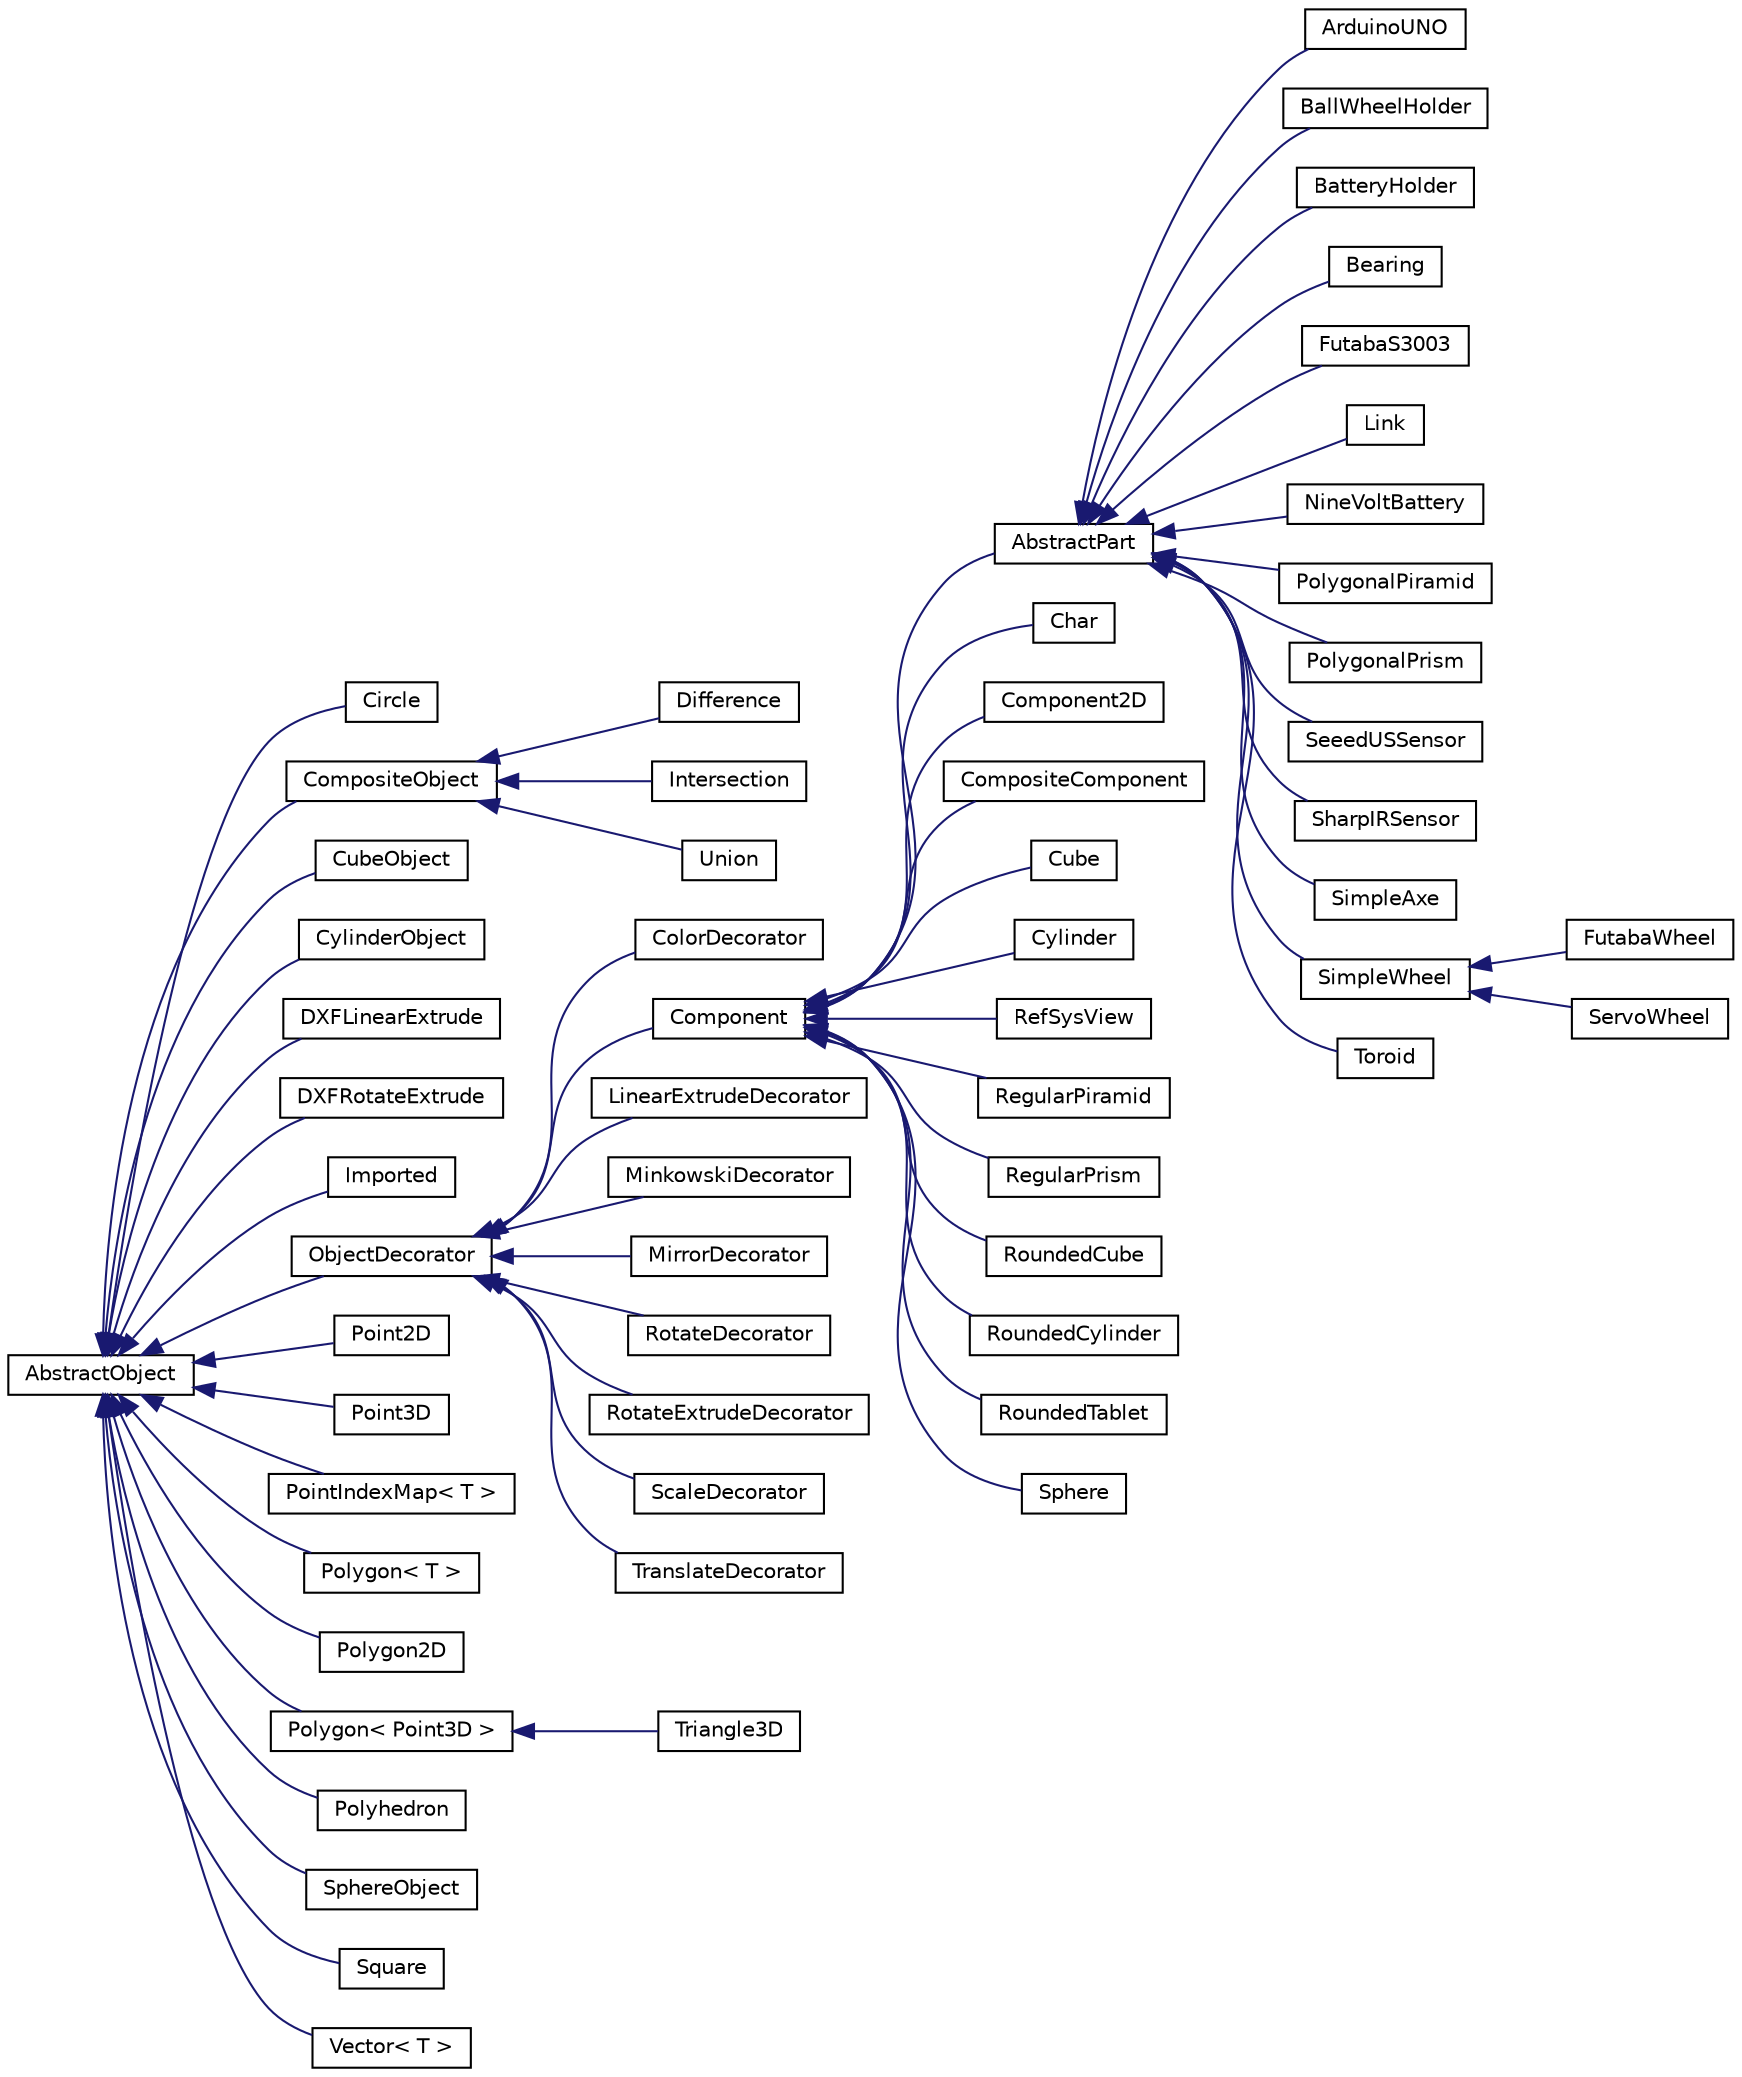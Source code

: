 digraph "Graphical Class Hierarchy"
{
  edge [fontname="Helvetica",fontsize="10",labelfontname="Helvetica",labelfontsize="10"];
  node [fontname="Helvetica",fontsize="10",shape=record];
  rankdir="LR";
  Node1 [label="AbstractObject",height=0.2,width=0.4,color="black", fillcolor="white", style="filled",URL="$classAbstractObject.html",tooltip="Abstract object interface."];
  Node1 -> Node2 [dir="back",color="midnightblue",fontsize="10",style="solid",fontname="Helvetica"];
  Node2 [label="Circle",height=0.2,width=0.4,color="black", fillcolor="white", style="filled",URL="$classCircle.html",tooltip="Circle primitive object."];
  Node1 -> Node3 [dir="back",color="midnightblue",fontsize="10",style="solid",fontname="Helvetica"];
  Node3 [label="CompositeObject",height=0.2,width=0.4,color="black", fillcolor="white", style="filled",URL="$classCompositeObject.html",tooltip="Composite object interface."];
  Node3 -> Node4 [dir="back",color="midnightblue",fontsize="10",style="solid",fontname="Helvetica"];
  Node4 [label="Difference",height=0.2,width=0.4,color="black", fillcolor="white", style="filled",URL="$classDifference.html",tooltip="Difference object."];
  Node3 -> Node5 [dir="back",color="midnightblue",fontsize="10",style="solid",fontname="Helvetica"];
  Node5 [label="Intersection",height=0.2,width=0.4,color="black", fillcolor="white", style="filled",URL="$classIntersection.html",tooltip="Intersection object."];
  Node3 -> Node6 [dir="back",color="midnightblue",fontsize="10",style="solid",fontname="Helvetica"];
  Node6 [label="Union",height=0.2,width=0.4,color="black", fillcolor="white", style="filled",URL="$classUnion.html",tooltip="Union object."];
  Node1 -> Node7 [dir="back",color="midnightblue",fontsize="10",style="solid",fontname="Helvetica"];
  Node7 [label="CubeObject",height=0.2,width=0.4,color="black", fillcolor="white", style="filled",URL="$classCubeObject.html",tooltip="Cube primitive object."];
  Node1 -> Node8 [dir="back",color="midnightblue",fontsize="10",style="solid",fontname="Helvetica"];
  Node8 [label="CylinderObject",height=0.2,width=0.4,color="black", fillcolor="white", style="filled",URL="$classCylinderObject.html",tooltip="Cylinder primitive object."];
  Node1 -> Node9 [dir="back",color="midnightblue",fontsize="10",style="solid",fontname="Helvetica"];
  Node9 [label="DXFLinearExtrude",height=0.2,width=0.4,color="black", fillcolor="white", style="filled",URL="$classDXFLinearExtrude.html",tooltip="Linear extrude from DXF filename."];
  Node1 -> Node10 [dir="back",color="midnightblue",fontsize="10",style="solid",fontname="Helvetica"];
  Node10 [label="DXFRotateExtrude",height=0.2,width=0.4,color="black", fillcolor="white", style="filled",URL="$classDXFRotateExtrude.html",tooltip="Linear extrude from DXF filename."];
  Node1 -> Node11 [dir="back",color="midnightblue",fontsize="10",style="solid",fontname="Helvetica"];
  Node11 [label="Imported",height=0.2,width=0.4,color="black", fillcolor="white", style="filled",URL="$classImported.html",tooltip="Imported object."];
  Node1 -> Node12 [dir="back",color="midnightblue",fontsize="10",style="solid",fontname="Helvetica"];
  Node12 [label="ObjectDecorator",height=0.2,width=0.4,color="black", fillcolor="white", style="filled",URL="$classObjectDecorator.html",tooltip="Abstract object decorator interface."];
  Node12 -> Node13 [dir="back",color="midnightblue",fontsize="10",style="solid",fontname="Helvetica"];
  Node13 [label="ColorDecorator",height=0.2,width=0.4,color="black", fillcolor="white", style="filled",URL="$classColorDecorator.html",tooltip="Color decorator."];
  Node12 -> Node14 [dir="back",color="midnightblue",fontsize="10",style="solid",fontname="Helvetica"];
  Node14 [label="Component",height=0.2,width=0.4,color="black", fillcolor="white", style="filled",URL="$classComponent.html",tooltip="Component class."];
  Node14 -> Node15 [dir="back",color="midnightblue",fontsize="10",style="solid",fontname="Helvetica"];
  Node15 [label="AbstractPart",height=0.2,width=0.4,color="black", fillcolor="white", style="filled",URL="$classAbstractPart.html",tooltip="Color decorator."];
  Node15 -> Node16 [dir="back",color="midnightblue",fontsize="10",style="solid",fontname="Helvetica"];
  Node16 [label="ArduinoUNO",height=0.2,width=0.4,color="black", fillcolor="white", style="filled",URL="$classArduinoUNO.html",tooltip="Arduino UNO Bounding Box."];
  Node15 -> Node17 [dir="back",color="midnightblue",fontsize="10",style="solid",fontname="Helvetica"];
  Node17 [label="BallWheelHolder",height=0.2,width=0.4,color="black", fillcolor="white", style="filled",URL="$classBallWheelHolder.html",tooltip="Ball Wheel Holder primitive object."];
  Node15 -> Node18 [dir="back",color="midnightblue",fontsize="10",style="solid",fontname="Helvetica"];
  Node18 [label="BatteryHolder",height=0.2,width=0.4,color="black", fillcolor="white", style="filled",URL="$classBatteryHolder.html",tooltip="Battery holder primitive object."];
  Node15 -> Node19 [dir="back",color="midnightblue",fontsize="10",style="solid",fontname="Helvetica"];
  Node19 [label="Bearing",height=0.2,width=0.4,color="black", fillcolor="white", style="filled",URL="$classBearing.html",tooltip="Bearing primitive object."];
  Node15 -> Node20 [dir="back",color="midnightblue",fontsize="10",style="solid",fontname="Helvetica"];
  Node20 [label="FutabaS3003",height=0.2,width=0.4,color="black", fillcolor="white", style="filled",URL="$classFutabaS3003.html",tooltip="Futaba S3003 Bounding Box."];
  Node15 -> Node21 [dir="back",color="midnightblue",fontsize="10",style="solid",fontname="Helvetica"];
  Node21 [label="Link",height=0.2,width=0.4,color="black", fillcolor="white", style="filled",URL="$classLink.html",tooltip="link primitive object"];
  Node15 -> Node22 [dir="back",color="midnightblue",fontsize="10",style="solid",fontname="Helvetica"];
  Node22 [label="NineVoltBattery",height=0.2,width=0.4,color="black", fillcolor="white", style="filled",URL="$classNineVoltBattery.html",tooltip="Futaba S3003 Bounding Box."];
  Node15 -> Node23 [dir="back",color="midnightblue",fontsize="10",style="solid",fontname="Helvetica"];
  Node23 [label="PolygonalPiramid",height=0.2,width=0.4,color="black", fillcolor="white", style="filled",URL="$classPolygonalPiramid.html",tooltip="Polygonal base piramid primitive object."];
  Node15 -> Node24 [dir="back",color="midnightblue",fontsize="10",style="solid",fontname="Helvetica"];
  Node24 [label="PolygonalPrism",height=0.2,width=0.4,color="black", fillcolor="white", style="filled",URL="$classPolygonalPrism.html",tooltip="Polygonal base prism primitive object."];
  Node15 -> Node25 [dir="back",color="midnightblue",fontsize="10",style="solid",fontname="Helvetica"];
  Node25 [label="SeeedUSSensor",height=0.2,width=0.4,color="black", fillcolor="white", style="filled",URL="$classSeeedUSSensor.html",tooltip="Seeed Ultrasonic Sensor Model."];
  Node15 -> Node26 [dir="back",color="midnightblue",fontsize="10",style="solid",fontname="Helvetica"];
  Node26 [label="SharpIRSensor",height=0.2,width=0.4,color="black", fillcolor="white", style="filled",URL="$classSharpIRSensor.html",tooltip="Shrap IR Analogic Sensor Model."];
  Node15 -> Node27 [dir="back",color="midnightblue",fontsize="10",style="solid",fontname="Helvetica"];
  Node27 [label="SimpleAxe",height=0.2,width=0.4,color="black", fillcolor="white", style="filled",URL="$classSimpleAxe.html",tooltip="Simple axe primitive object."];
  Node15 -> Node28 [dir="back",color="midnightblue",fontsize="10",style="solid",fontname="Helvetica"];
  Node28 [label="SimpleWheel",height=0.2,width=0.4,color="black", fillcolor="white", style="filled",URL="$classSimpleWheel.html",tooltip="Simple wheel primitive object."];
  Node28 -> Node29 [dir="back",color="midnightblue",fontsize="10",style="solid",fontname="Helvetica"];
  Node29 [label="FutabaWheel",height=0.2,width=0.4,color="black", fillcolor="white", style="filled",URL="$classFutabaWheel.html",tooltip="Futaba wheel primitive object."];
  Node28 -> Node30 [dir="back",color="midnightblue",fontsize="10",style="solid",fontname="Helvetica"];
  Node30 [label="ServoWheel",height=0.2,width=0.4,color="black", fillcolor="white", style="filled",URL="$classServoWheel.html",tooltip="Servo wheel primitive object."];
  Node15 -> Node31 [dir="back",color="midnightblue",fontsize="10",style="solid",fontname="Helvetica"];
  Node31 [label="Toroid",height=0.2,width=0.4,color="black", fillcolor="white", style="filled",URL="$classToroid.html",tooltip="Toroid primitive object."];
  Node14 -> Node32 [dir="back",color="midnightblue",fontsize="10",style="solid",fontname="Helvetica"];
  Node32 [label="Char",height=0.2,width=0.4,color="black", fillcolor="white", style="filled",URL="$classChar.html",tooltip="Extruded Char primitive object."];
  Node14 -> Node33 [dir="back",color="midnightblue",fontsize="10",style="solid",fontname="Helvetica"];
  Node33 [label="Component2D",height=0.2,width=0.4,color="black", fillcolor="white", style="filled",URL="$classComponent2D.html",tooltip="2D component class."];
  Node14 -> Node34 [dir="back",color="midnightblue",fontsize="10",style="solid",fontname="Helvetica"];
  Node34 [label="CompositeComponent",height=0.2,width=0.4,color="black", fillcolor="white", style="filled",URL="$classCompositeComponent.html",tooltip="Composite component interface."];
  Node14 -> Node35 [dir="back",color="midnightblue",fontsize="10",style="solid",fontname="Helvetica"];
  Node35 [label="Cube",height=0.2,width=0.4,color="black", fillcolor="white", style="filled",URL="$classCube.html",tooltip="Cube primitive object."];
  Node14 -> Node36 [dir="back",color="midnightblue",fontsize="10",style="solid",fontname="Helvetica"];
  Node36 [label="Cylinder",height=0.2,width=0.4,color="black", fillcolor="white", style="filled",URL="$classCylinder.html",tooltip="Cylinder primitive object."];
  Node14 -> Node37 [dir="back",color="midnightblue",fontsize="10",style="solid",fontname="Helvetica"];
  Node37 [label="RefSysView",height=0.2,width=0.4,color="black", fillcolor="white", style="filled",URL="$classRefSysView.html",tooltip="3D point primitive object"];
  Node14 -> Node38 [dir="back",color="midnightblue",fontsize="10",style="solid",fontname="Helvetica"];
  Node38 [label="RegularPiramid",height=0.2,width=0.4,color="black", fillcolor="white", style="filled",URL="$classRegularPiramid.html",tooltip="Regular base piramid primitive object."];
  Node14 -> Node39 [dir="back",color="midnightblue",fontsize="10",style="solid",fontname="Helvetica"];
  Node39 [label="RegularPrism",height=0.2,width=0.4,color="black", fillcolor="white", style="filled",URL="$classRegularPrism.html",tooltip="Regular base prism primitive object."];
  Node14 -> Node40 [dir="back",color="midnightblue",fontsize="10",style="solid",fontname="Helvetica"];
  Node40 [label="RoundedCube",height=0.2,width=0.4,color="black", fillcolor="white", style="filled",URL="$classRoundedCube.html",tooltip="Rounded cube primitive object."];
  Node14 -> Node41 [dir="back",color="midnightblue",fontsize="10",style="solid",fontname="Helvetica"];
  Node41 [label="RoundedCylinder",height=0.2,width=0.4,color="black", fillcolor="white", style="filled",URL="$classRoundedCylinder.html",tooltip="Rounded cylinder primitive object."];
  Node14 -> Node42 [dir="back",color="midnightblue",fontsize="10",style="solid",fontname="Helvetica"];
  Node42 [label="RoundedTablet",height=0.2,width=0.4,color="black", fillcolor="white", style="filled",URL="$classRoundedTablet.html",tooltip="Rounded tablet primitive object."];
  Node14 -> Node43 [dir="back",color="midnightblue",fontsize="10",style="solid",fontname="Helvetica"];
  Node43 [label="Sphere",height=0.2,width=0.4,color="black", fillcolor="white", style="filled",URL="$classSphere.html",tooltip="Sphere primitive object."];
  Node12 -> Node44 [dir="back",color="midnightblue",fontsize="10",style="solid",fontname="Helvetica"];
  Node44 [label="LinearExtrudeDecorator",height=0.2,width=0.4,color="black", fillcolor="white", style="filled",URL="$classLinearExtrudeDecorator.html",tooltip="Translate decorator."];
  Node12 -> Node45 [dir="back",color="midnightblue",fontsize="10",style="solid",fontname="Helvetica"];
  Node45 [label="MinkowskiDecorator",height=0.2,width=0.4,color="black", fillcolor="white", style="filled",URL="$classMinkowskiDecorator.html",tooltip="Minkowski decorator."];
  Node12 -> Node46 [dir="back",color="midnightblue",fontsize="10",style="solid",fontname="Helvetica"];
  Node46 [label="MirrorDecorator",height=0.2,width=0.4,color="black", fillcolor="white", style="filled",URL="$classMirrorDecorator.html",tooltip="Mirror decorator."];
  Node12 -> Node47 [dir="back",color="midnightblue",fontsize="10",style="solid",fontname="Helvetica"];
  Node47 [label="RotateDecorator",height=0.2,width=0.4,color="black", fillcolor="white", style="filled",URL="$classRotateDecorator.html",tooltip="Translate decorator."];
  Node12 -> Node48 [dir="back",color="midnightblue",fontsize="10",style="solid",fontname="Helvetica"];
  Node48 [label="RotateExtrudeDecorator",height=0.2,width=0.4,color="black", fillcolor="white", style="filled",URL="$classRotateExtrudeDecorator.html",tooltip="Translate decorator."];
  Node12 -> Node49 [dir="back",color="midnightblue",fontsize="10",style="solid",fontname="Helvetica"];
  Node49 [label="ScaleDecorator",height=0.2,width=0.4,color="black", fillcolor="white", style="filled",URL="$classScaleDecorator.html",tooltip="Scale decorator."];
  Node12 -> Node50 [dir="back",color="midnightblue",fontsize="10",style="solid",fontname="Helvetica"];
  Node50 [label="TranslateDecorator",height=0.2,width=0.4,color="black", fillcolor="white", style="filled",URL="$classTranslateDecorator.html",tooltip="Translate decorator."];
  Node1 -> Node51 [dir="back",color="midnightblue",fontsize="10",style="solid",fontname="Helvetica"];
  Node51 [label="Point2D",height=0.2,width=0.4,color="black", fillcolor="white", style="filled",URL="$classPoint2D.html",tooltip="2D point primitive object"];
  Node1 -> Node52 [dir="back",color="midnightblue",fontsize="10",style="solid",fontname="Helvetica"];
  Node52 [label="Point3D",height=0.2,width=0.4,color="black", fillcolor="white", style="filled",URL="$classPoint3D.html",tooltip="3D point primitive object"];
  Node1 -> Node53 [dir="back",color="midnightblue",fontsize="10",style="solid",fontname="Helvetica"];
  Node53 [label="PointIndexMap\< T \>",height=0.2,width=0.4,color="black", fillcolor="white", style="filled",URL="$classPointIndexMap.html",tooltip="Point to index map."];
  Node1 -> Node54 [dir="back",color="midnightblue",fontsize="10",style="solid",fontname="Helvetica"];
  Node54 [label="Polygon\< T \>",height=0.2,width=0.4,color="black", fillcolor="white", style="filled",URL="$classPolygon.html",tooltip="Generic polygon primitive object."];
  Node1 -> Node55 [dir="back",color="midnightblue",fontsize="10",style="solid",fontname="Helvetica"];
  Node55 [label="Polygon2D",height=0.2,width=0.4,color="black", fillcolor="white", style="filled",URL="$classPolygon2D.html",tooltip="Polygon 2D primitive object."];
  Node1 -> Node56 [dir="back",color="midnightblue",fontsize="10",style="solid",fontname="Helvetica"];
  Node56 [label="Polygon\< Point3D \>",height=0.2,width=0.4,color="black", fillcolor="white", style="filled",URL="$classPolygon.html"];
  Node56 -> Node57 [dir="back",color="midnightblue",fontsize="10",style="solid",fontname="Helvetica"];
  Node57 [label="Triangle3D",height=0.2,width=0.4,color="black", fillcolor="white", style="filled",URL="$classTriangle3D.html",tooltip="3D triangle primitive object"];
  Node1 -> Node58 [dir="back",color="midnightblue",fontsize="10",style="solid",fontname="Helvetica"];
  Node58 [label="Polyhedron",height=0.2,width=0.4,color="black", fillcolor="white", style="filled",URL="$classPolyhedron.html",tooltip="Polyhedron primitive object."];
  Node1 -> Node59 [dir="back",color="midnightblue",fontsize="10",style="solid",fontname="Helvetica"];
  Node59 [label="SphereObject",height=0.2,width=0.4,color="black", fillcolor="white", style="filled",URL="$classSphereObject.html",tooltip="Sphere primitive object."];
  Node1 -> Node60 [dir="back",color="midnightblue",fontsize="10",style="solid",fontname="Helvetica"];
  Node60 [label="Square",height=0.2,width=0.4,color="black", fillcolor="white", style="filled",URL="$classSquare.html",tooltip="Square primitive object."];
  Node1 -> Node61 [dir="back",color="midnightblue",fontsize="10",style="solid",fontname="Helvetica"];
  Node61 [label="Vector\< T \>",height=0.2,width=0.4,color="black", fillcolor="white", style="filled",URL="$classVector.html",tooltip="Generic vector primitive object."];
}
